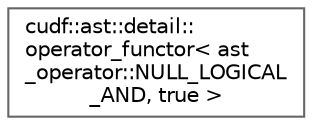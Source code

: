 digraph "类继承关系图"
{
 // LATEX_PDF_SIZE
  bgcolor="transparent";
  edge [fontname=Helvetica,fontsize=10,labelfontname=Helvetica,labelfontsize=10];
  node [fontname=Helvetica,fontsize=10,shape=box,height=0.2,width=0.4];
  rankdir="LR";
  Node0 [id="Node000000",label="cudf::ast::detail::\loperator_functor\< ast\l_operator::NULL_LOGICAL\l_AND, true \>",height=0.2,width=0.4,color="grey40", fillcolor="white", style="filled",URL="$structcudf_1_1ast_1_1detail_1_1operator__functor_3_01ast__operator_1_1_n_u_l_l___l_o_g_i_c_a_l___a_n_d_00_01true_01_4.html",tooltip=" "];
}
